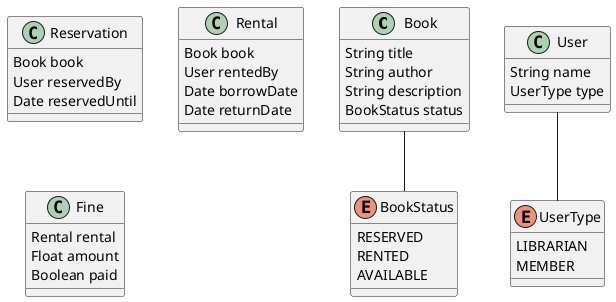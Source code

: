 @startuml

class Book {
String title
String author
String description
BookStatus status
}

class User {
String name
UserType type
}

class Reservation {
Book book
User reservedBy
Date reservedUntil
}

class Rental {
Book book
User rentedBy
Date borrowDate
Date returnDate
}

class Fine {
Rental rental
Float amount
Boolean paid
}

enum UserType {
LIBRARIAN
MEMBER
}

enum BookStatus {
RESERVED
RENTED
AVAILABLE
}

Book -- BookStatus
User -- UserType


@enduml